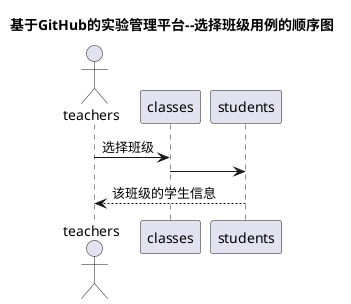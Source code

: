 @startuml
title 基于GitHub的实验管理平台--选择班级用例的顺序图
actor teachers
teachers -> classes: 选择班级
classes -> students
students -->teachers:该班级的学生信息
@enduml